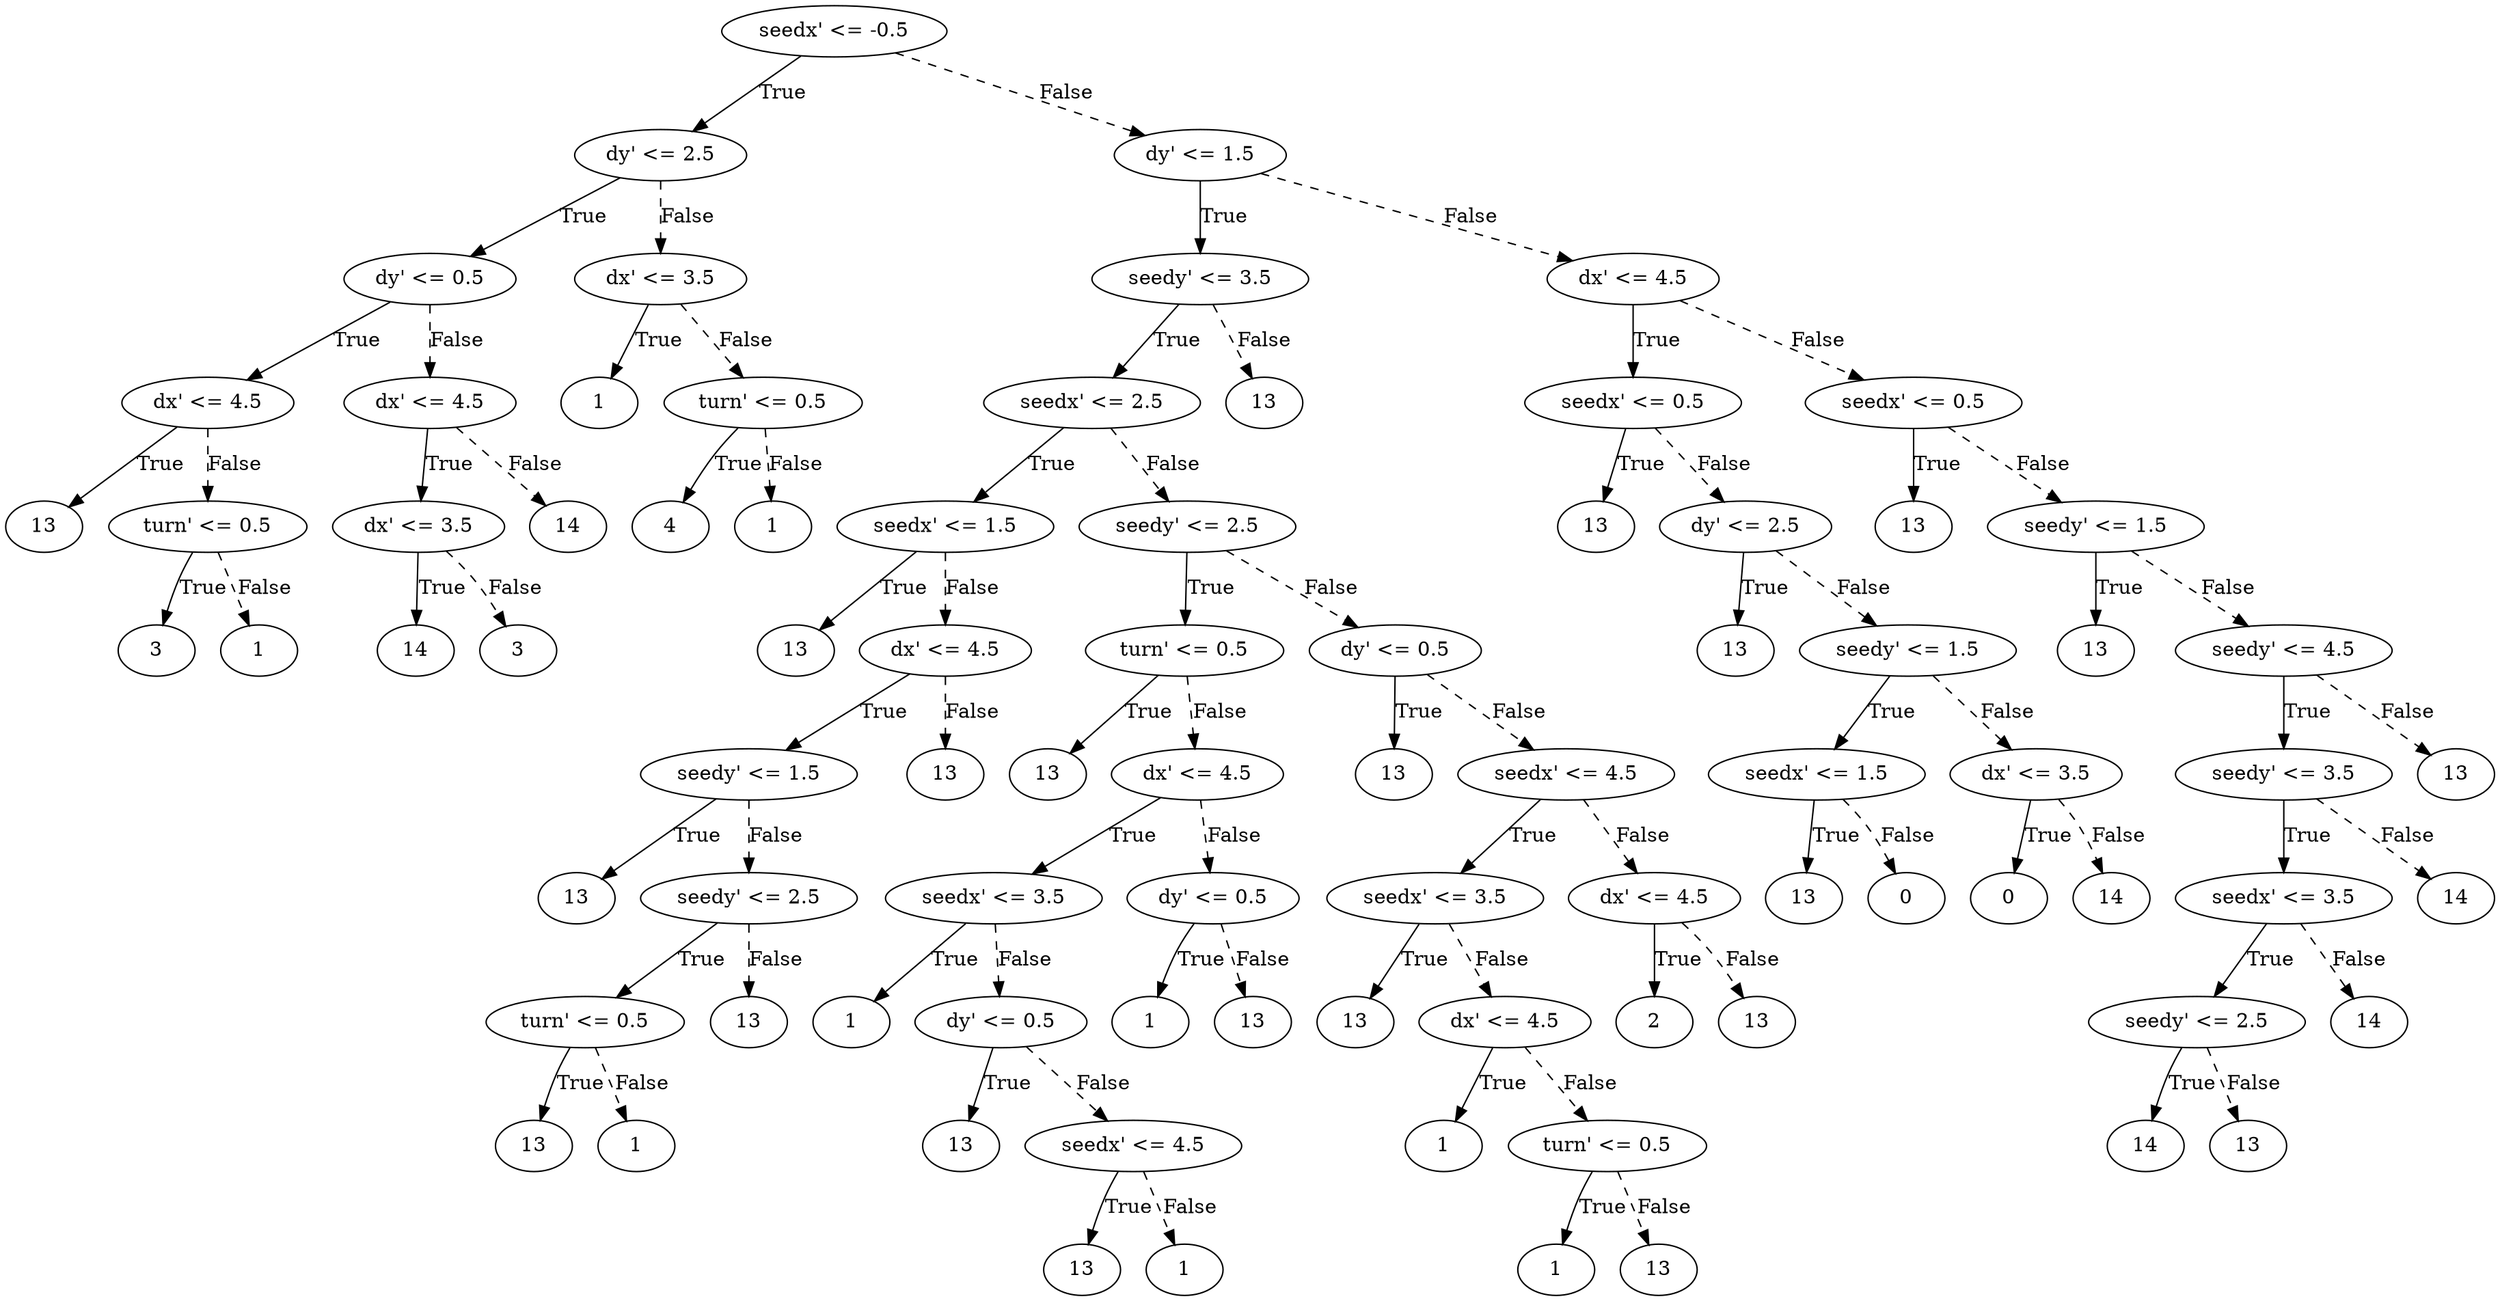 digraph {
0 [label="seedx' <= -0.5"];
1 [label="dy' <= 2.5"];
2 [label="dy' <= 0.5"];
3 [label="dx' <= 4.5"];
4 [label="13"];
3 -> 4 [label="True"];
5 [label="turn' <= 0.5"];
6 [label="3"];
5 -> 6 [label="True"];
7 [label="1"];
5 -> 7 [style="dashed", label="False"];
3 -> 5 [style="dashed", label="False"];
2 -> 3 [label="True"];
8 [label="dx' <= 4.5"];
9 [label="dx' <= 3.5"];
10 [label="14"];
9 -> 10 [label="True"];
11 [label="3"];
9 -> 11 [style="dashed", label="False"];
8 -> 9 [label="True"];
12 [label="14"];
8 -> 12 [style="dashed", label="False"];
2 -> 8 [style="dashed", label="False"];
1 -> 2 [label="True"];
13 [label="dx' <= 3.5"];
14 [label="1"];
13 -> 14 [label="True"];
15 [label="turn' <= 0.5"];
16 [label="4"];
15 -> 16 [label="True"];
17 [label="1"];
15 -> 17 [style="dashed", label="False"];
13 -> 15 [style="dashed", label="False"];
1 -> 13 [style="dashed", label="False"];
0 -> 1 [label="True"];
18 [label="dy' <= 1.5"];
19 [label="seedy' <= 3.5"];
20 [label="seedx' <= 2.5"];
21 [label="seedx' <= 1.5"];
22 [label="13"];
21 -> 22 [label="True"];
23 [label="dx' <= 4.5"];
24 [label="seedy' <= 1.5"];
25 [label="13"];
24 -> 25 [label="True"];
26 [label="seedy' <= 2.5"];
27 [label="turn' <= 0.5"];
28 [label="13"];
27 -> 28 [label="True"];
29 [label="1"];
27 -> 29 [style="dashed", label="False"];
26 -> 27 [label="True"];
30 [label="13"];
26 -> 30 [style="dashed", label="False"];
24 -> 26 [style="dashed", label="False"];
23 -> 24 [label="True"];
31 [label="13"];
23 -> 31 [style="dashed", label="False"];
21 -> 23 [style="dashed", label="False"];
20 -> 21 [label="True"];
32 [label="seedy' <= 2.5"];
33 [label="turn' <= 0.5"];
34 [label="13"];
33 -> 34 [label="True"];
35 [label="dx' <= 4.5"];
36 [label="seedx' <= 3.5"];
37 [label="1"];
36 -> 37 [label="True"];
38 [label="dy' <= 0.5"];
39 [label="13"];
38 -> 39 [label="True"];
40 [label="seedx' <= 4.5"];
41 [label="13"];
40 -> 41 [label="True"];
42 [label="1"];
40 -> 42 [style="dashed", label="False"];
38 -> 40 [style="dashed", label="False"];
36 -> 38 [style="dashed", label="False"];
35 -> 36 [label="True"];
43 [label="dy' <= 0.5"];
44 [label="1"];
43 -> 44 [label="True"];
45 [label="13"];
43 -> 45 [style="dashed", label="False"];
35 -> 43 [style="dashed", label="False"];
33 -> 35 [style="dashed", label="False"];
32 -> 33 [label="True"];
46 [label="dy' <= 0.5"];
47 [label="13"];
46 -> 47 [label="True"];
48 [label="seedx' <= 4.5"];
49 [label="seedx' <= 3.5"];
50 [label="13"];
49 -> 50 [label="True"];
51 [label="dx' <= 4.5"];
52 [label="1"];
51 -> 52 [label="True"];
53 [label="turn' <= 0.5"];
54 [label="1"];
53 -> 54 [label="True"];
55 [label="13"];
53 -> 55 [style="dashed", label="False"];
51 -> 53 [style="dashed", label="False"];
49 -> 51 [style="dashed", label="False"];
48 -> 49 [label="True"];
56 [label="dx' <= 4.5"];
57 [label="2"];
56 -> 57 [label="True"];
58 [label="13"];
56 -> 58 [style="dashed", label="False"];
48 -> 56 [style="dashed", label="False"];
46 -> 48 [style="dashed", label="False"];
32 -> 46 [style="dashed", label="False"];
20 -> 32 [style="dashed", label="False"];
19 -> 20 [label="True"];
59 [label="13"];
19 -> 59 [style="dashed", label="False"];
18 -> 19 [label="True"];
60 [label="dx' <= 4.5"];
61 [label="seedx' <= 0.5"];
62 [label="13"];
61 -> 62 [label="True"];
63 [label="dy' <= 2.5"];
64 [label="13"];
63 -> 64 [label="True"];
65 [label="seedy' <= 1.5"];
66 [label="seedx' <= 1.5"];
67 [label="13"];
66 -> 67 [label="True"];
68 [label="0"];
66 -> 68 [style="dashed", label="False"];
65 -> 66 [label="True"];
69 [label="dx' <= 3.5"];
70 [label="0"];
69 -> 70 [label="True"];
71 [label="14"];
69 -> 71 [style="dashed", label="False"];
65 -> 69 [style="dashed", label="False"];
63 -> 65 [style="dashed", label="False"];
61 -> 63 [style="dashed", label="False"];
60 -> 61 [label="True"];
72 [label="seedx' <= 0.5"];
73 [label="13"];
72 -> 73 [label="True"];
74 [label="seedy' <= 1.5"];
75 [label="13"];
74 -> 75 [label="True"];
76 [label="seedy' <= 4.5"];
77 [label="seedy' <= 3.5"];
78 [label="seedx' <= 3.5"];
79 [label="seedy' <= 2.5"];
80 [label="14"];
79 -> 80 [label="True"];
81 [label="13"];
79 -> 81 [style="dashed", label="False"];
78 -> 79 [label="True"];
82 [label="14"];
78 -> 82 [style="dashed", label="False"];
77 -> 78 [label="True"];
83 [label="14"];
77 -> 83 [style="dashed", label="False"];
76 -> 77 [label="True"];
84 [label="13"];
76 -> 84 [style="dashed", label="False"];
74 -> 76 [style="dashed", label="False"];
72 -> 74 [style="dashed", label="False"];
60 -> 72 [style="dashed", label="False"];
18 -> 60 [style="dashed", label="False"];
0 -> 18 [style="dashed", label="False"];

}